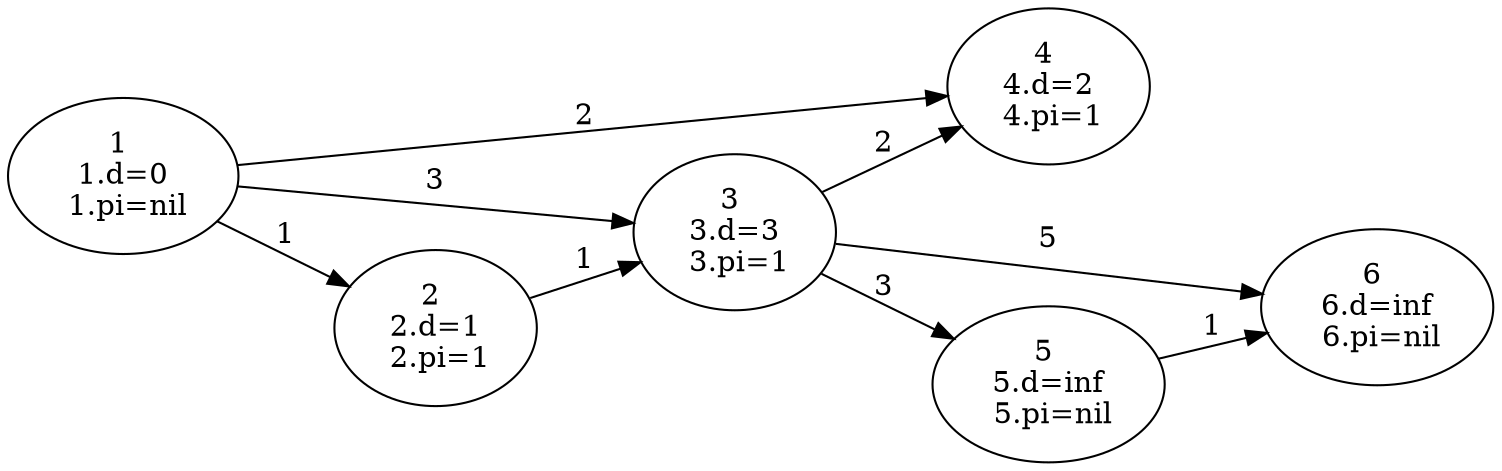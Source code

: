 digraph BST {
rankdir="LR";
"1 \n 1.d=0 \n 1.pi=nil" -> "2 \n 2.d=1 \n 2.pi=1"[label="1"];
"1 \n 1.d=0 \n 1.pi=nil" -> "3 \n 3.d=3 \n 3.pi=1"[label="3"];
"1 \n 1.d=0 \n 1.pi=nil" -> "4 \n 4.d=2 \n 4.pi=1"[label="2"];

"2 \n 2.d=1 \n 2.pi=1" -> "3 \n 3.d=3 \n 3.pi=1"[label="1"];

"3 \n 3.d=3 \n 3.pi=1" -> "4 \n 4.d=2 \n 4.pi=1"[label="2"];
"3 \n 3.d=3 \n 3.pi=1" -> "5 \n 5.d=inf \n 5.pi=nil"[label="3"];
"3 \n 3.d=3 \n 3.pi=1" -> "6 \n 6.d=inf \n 6.pi=nil"[label="5"];

"5 \n 5.d=inf \n 5.pi=nil" -> "6 \n 6.d=inf \n 6.pi=nil"[label="1"];
}

